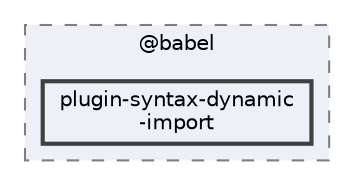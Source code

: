 digraph "pkiclassroomrescheduler/src/main/frontend/node_modules/@babel/plugin-syntax-dynamic-import"
{
 // LATEX_PDF_SIZE
  bgcolor="transparent";
  edge [fontname=Helvetica,fontsize=10,labelfontname=Helvetica,labelfontsize=10];
  node [fontname=Helvetica,fontsize=10,shape=box,height=0.2,width=0.4];
  compound=true
  subgraph clusterdir_bc8070c8b402176472541bb6f0cba6df {
    graph [ bgcolor="#edf0f7", pencolor="grey50", label="@babel", fontname=Helvetica,fontsize=10 style="filled,dashed", URL="dir_bc8070c8b402176472541bb6f0cba6df.html",tooltip=""]
  dir_f3d8fe95a65e7707bf3c7867ba3c7fb1 [label="plugin-syntax-dynamic\l-import", fillcolor="#edf0f7", color="grey25", style="filled,bold", URL="dir_f3d8fe95a65e7707bf3c7867ba3c7fb1.html",tooltip=""];
  }
}
